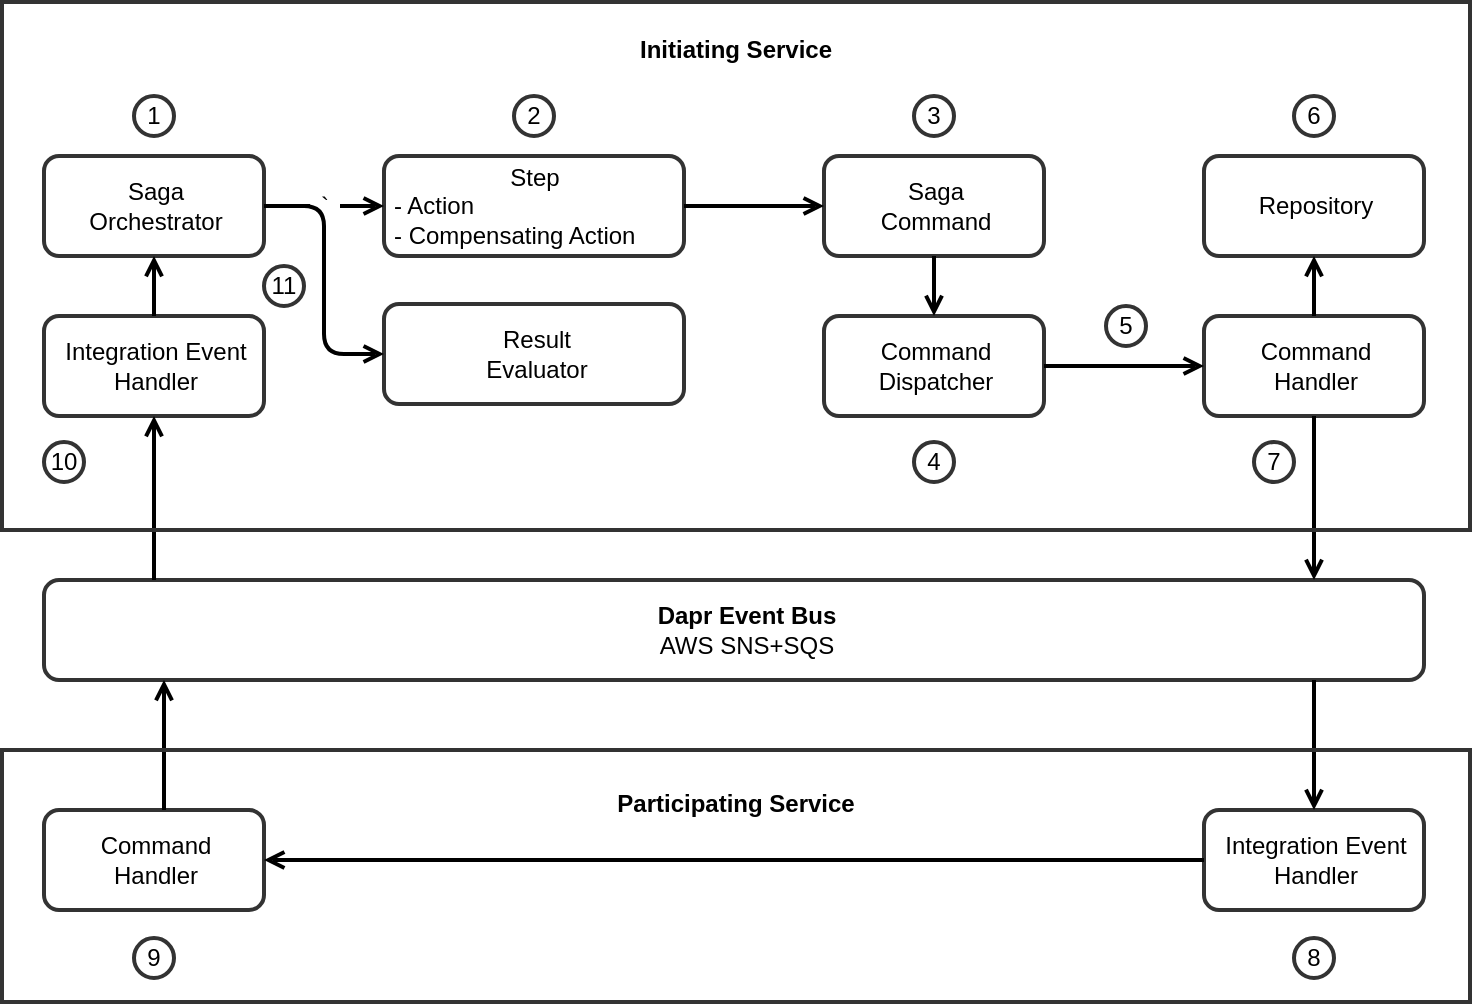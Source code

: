 <mxfile version="17.1.3" type="device"><diagram id="RWl-yCsLiWgixBgd_GCL" name="Page-1"><mxGraphModel dx="1022" dy="629" grid="1" gridSize="10" guides="1" tooltips="1" connect="1" arrows="1" fold="1" page="1" pageScale="1" pageWidth="850" pageHeight="1100" math="0" shadow="0"><root><mxCell id="0"/><mxCell id="1" parent="0"/><mxCell id="5MTjhZCluSw5NGJzQ-4o-1" value="&lt;div style='width: 731.0px;height:auto;word-break: break-word;'&gt;&lt;div align=&quot;center&quot;&gt;&lt;span style=&quot;font-size:12px;font-family:Arial;font-weight:bold; line-height: 0;&quot;&gt;&lt;span style=&quot; line-height: normal;&quot;&gt;Participating Service&lt;/span&gt;&lt;/span&gt;&lt;/div&gt;&lt;/div&gt;" style="text;html=1;nl2Br=0;html=1;nl2Br=0;verticalAlign=middle;align=center;spacingLeft=0.0;spacingRight=0;whiteSpace=wrap;gliffyId=76;" vertex="1" parent="1"><mxGeometry x="44" y="405" width="734" height="14" as="geometry"/></mxCell><mxCell id="5MTjhZCluSw5NGJzQ-4o-2" value="&lt;div style='width: 102.6px;height:auto;word-break: break-word;'&gt;&lt;div align=&quot;center&quot;&gt;&lt;span style=&quot;font-size:12px;text-decoration:none;font-family:Arial; line-height: 0;&quot;&gt;&lt;span style=&quot;text-decoration:none; line-height: normal;&quot;&gt;Saga&lt;/span&gt;&lt;/span&gt;&lt;/div&gt;&lt;div align=&quot;center&quot;&gt;&lt;span style=&quot;font-size:12px;text-decoration:none;font-family:Arial; line-height: 0;&quot;&gt;&lt;span style=&quot;text-decoration:none; line-height: normal;&quot;&gt;Orchestrator&lt;/span&gt;&lt;/span&gt;&lt;/div&gt;&lt;/div&gt;" style="shape=rect;rounded=1;arcSize=15;absoluteArcSize=1;shadow=0;strokeWidth=2;fillColor=#FFFFFF;strokeColor=#333333;opacity=100.0;html=1;nl2Br=0;verticalAlign=middle;align=center;spacingLeft=2.2;spacingRight=0;whiteSpace=wrap;gliffyId=2;" vertex="1" parent="1"><mxGeometry x="65" y="88" width="110" height="50" as="geometry"/></mxCell><mxCell id="5MTjhZCluSw5NGJzQ-4o-3" value="&lt;div style='width: 141.0px;height:auto;word-break: break-word;'&gt;&lt;div align=&quot;center&quot;&gt;&lt;span style=&quot;font-size:12px;text-decoration:none;font-family:Arial; line-height: 0;&quot;&gt;&lt;span style=&quot;text-decoration:none; line-height: normal;&quot;&gt;Step&lt;/span&gt;&lt;/span&gt;&lt;/div&gt;&lt;div align=&quot;left&quot;&gt;&lt;span style=&quot;font-size:12px;text-decoration:none;font-family:Arial; line-height: 0;&quot;&gt;&lt;span style=&quot;text-decoration:none; line-height: normal;&quot;&gt;- Action&lt;/span&gt;&lt;/span&gt;&lt;/div&gt;&lt;div align=&quot;left&quot;&gt;&lt;span style=&quot;font-size:12px;text-decoration:none;font-family:Arial; line-height: 0;&quot;&gt;&lt;span style=&quot;text-decoration:none; line-height: normal;&quot;&gt;- Compensating Action&lt;/span&gt;&lt;/span&gt;&lt;/div&gt;&lt;/div&gt;" style="shape=rect;rounded=1;arcSize=15;absoluteArcSize=1;shadow=0;strokeWidth=2;fillColor=#FFFFFF;strokeColor=#333333;opacity=100.0;html=1;nl2Br=0;verticalAlign=middle;align=left;spacingLeft=3.0;spacingRight=0;whiteSpace=wrap;gliffyId=4;" vertex="1" parent="1"><mxGeometry x="235" y="88" width="150" height="50" as="geometry"/></mxCell><mxCell id="5MTjhZCluSw5NGJzQ-4o-4" value="&lt;div style='width: 141.0px;height:auto;word-break: break-word;'&gt;&lt;div align=&quot;center&quot;&gt;&lt;span style=&quot;font-size:12px;text-decoration:none;font-family:Arial; line-height: 0;&quot;&gt;&lt;span style=&quot;text-decoration:none; line-height: normal;&quot;&gt;Result&lt;/span&gt;&lt;/span&gt;&lt;/div&gt;&lt;div align=&quot;center&quot;&gt;&lt;span style=&quot;font-size:12px;text-decoration:none;font-family:Arial; line-height: 0;&quot;&gt;&lt;span style=&quot;text-decoration:none; line-height: normal;&quot;&gt;Evaluator&lt;/span&gt;&lt;/span&gt;&lt;/div&gt;&lt;/div&gt;" style="shape=rect;rounded=1;arcSize=15;absoluteArcSize=1;shadow=0;strokeWidth=2;fillColor=#FFFFFF;strokeColor=#333333;opacity=100.0;html=1;nl2Br=0;verticalAlign=middle;align=center;spacingLeft=3.0;spacingRight=0;whiteSpace=wrap;gliffyId=6;" vertex="1" parent="1"><mxGeometry x="235" y="162" width="150" height="50" as="geometry"/></mxCell><mxCell id="5MTjhZCluSw5NGJzQ-4o-5" value="&lt;div style='width: 102.6px;height:auto;word-break: break-word;'&gt;&lt;div align=&quot;center&quot;&gt;&lt;span style=&quot;font-size:12px;text-decoration:none;font-family:Arial; line-height: 0;&quot;&gt;&lt;span style=&quot;text-decoration:none; line-height: normal;&quot;&gt;Saga&lt;/span&gt;&lt;/span&gt;&lt;/div&gt;&lt;div align=&quot;center&quot;&gt;&lt;span style=&quot;font-size:12px;text-decoration:none;font-family:Arial; line-height: 0;&quot;&gt;&lt;span style=&quot;text-decoration:none; line-height: normal;&quot;&gt;Command&lt;/span&gt;&lt;/span&gt;&lt;/div&gt;&lt;/div&gt;" style="shape=rect;rounded=1;arcSize=15;absoluteArcSize=1;shadow=0;strokeWidth=2;fillColor=#FFFFFF;strokeColor=#333333;opacity=100.0;html=1;nl2Br=0;verticalAlign=middle;align=center;spacingLeft=2.2;spacingRight=0;whiteSpace=wrap;gliffyId=8;" vertex="1" parent="1"><mxGeometry x="455" y="88" width="110" height="50" as="geometry"/></mxCell><mxCell id="5MTjhZCluSw5NGJzQ-4o-6" value="&lt;div style='width: 102.6px;height:auto;word-break: break-word;'&gt;&lt;div align=&quot;center&quot;&gt;&lt;span style=&quot;font-size:12px;text-decoration:none;font-family:Arial; line-height: 0;&quot;&gt;&lt;span style=&quot;text-decoration:none; line-height: normal;&quot;&gt;Command&lt;/span&gt;&lt;/span&gt;&lt;/div&gt;&lt;div align=&quot;center&quot;&gt;&lt;span style=&quot;font-size:12px;text-decoration:none;font-family:Arial; line-height: 0;&quot;&gt;&lt;span style=&quot;text-decoration:none; line-height: normal;&quot;&gt;Dispatcher&lt;/span&gt;&lt;/span&gt;&lt;/div&gt;&lt;/div&gt;" style="shape=rect;rounded=1;arcSize=15;absoluteArcSize=1;shadow=0;strokeWidth=2;fillColor=#FFFFFF;strokeColor=#333333;opacity=100.0;html=1;nl2Br=0;verticalAlign=middle;align=center;spacingLeft=2.2;spacingRight=0;whiteSpace=wrap;gliffyId=10;" vertex="1" parent="1"><mxGeometry x="455" y="168" width="110" height="50" as="geometry"/></mxCell><mxCell id="5MTjhZCluSw5NGJzQ-4o-7" value="&lt;div style='width: 102.6px;height:auto;word-break: break-word;'&gt;&lt;div align=&quot;center&quot;&gt;&lt;span style=&quot;font-size:12px;font-family:Arial; line-height: normal;&quot;&gt;Repository&lt;span style=&quot;text-decoration:none; line-height: normal;&quot;&gt;&lt;br /&gt;&lt;/span&gt;&lt;/span&gt;&lt;/div&gt;&lt;/div&gt;" style="shape=rect;rounded=1;arcSize=15;absoluteArcSize=1;shadow=0;strokeWidth=2;fillColor=#FFFFFF;strokeColor=#333333;opacity=100.0;html=1;nl2Br=0;verticalAlign=middle;align=center;spacingLeft=2.2;spacingRight=0;whiteSpace=wrap;gliffyId=12;" vertex="1" parent="1"><mxGeometry x="645" y="88" width="110" height="50" as="geometry"/></mxCell><mxCell id="5MTjhZCluSw5NGJzQ-4o-8" value="&lt;div style='width: 102.6px;height:auto;word-break: break-word;'&gt;&lt;div align=&quot;center&quot;&gt;&lt;span style=&quot;font-size:12px;text-decoration:none;font-family:Arial; line-height: 0;&quot;&gt;&lt;span style=&quot;text-decoration:none; line-height: normal;&quot;&gt;Command&lt;/span&gt;&lt;/span&gt;&lt;/div&gt;&lt;div align=&quot;center&quot;&gt;&lt;span style=&quot;font-size:12px;text-decoration:none;font-family:Arial; line-height: 0;&quot;&gt;&lt;span style=&quot;text-decoration:none; line-height: normal;&quot;&gt;Handler&lt;/span&gt;&lt;/span&gt;&lt;/div&gt;&lt;/div&gt;" style="shape=rect;rounded=1;arcSize=15;absoluteArcSize=1;shadow=0;strokeWidth=2;fillColor=#FFFFFF;strokeColor=#333333;opacity=100.0;html=1;nl2Br=0;verticalAlign=middle;align=center;spacingLeft=2.2;spacingRight=0;whiteSpace=wrap;gliffyId=14;" vertex="1" parent="1"><mxGeometry x="645" y="168" width="110" height="50" as="geometry"/></mxCell><mxCell id="5MTjhZCluSw5NGJzQ-4o-9" value="&lt;div style='width: 102.6px;height:auto;word-break: break-word;'&gt;&lt;div align=&quot;center&quot;&gt;&lt;span style=&quot;font-size:12px;text-decoration:none;font-family:Arial; line-height: 0;&quot;&gt;&lt;span style=&quot;text-decoration:none; line-height: normal;&quot;&gt;Integration Event&lt;/span&gt;&lt;/span&gt;&lt;/div&gt;&lt;div align=&quot;center&quot;&gt;&lt;span style=&quot;font-size:12px;text-decoration:none;font-family:Arial; line-height: 0;&quot;&gt;&lt;span style=&quot;text-decoration:none; line-height: normal;&quot;&gt;Handler&lt;/span&gt;&lt;/span&gt;&lt;/div&gt;&lt;/div&gt;" style="shape=rect;rounded=1;arcSize=15;absoluteArcSize=1;shadow=0;strokeWidth=2;fillColor=#FFFFFF;strokeColor=#333333;opacity=100.0;html=1;nl2Br=0;verticalAlign=middle;align=center;spacingLeft=2.2;spacingRight=0;whiteSpace=wrap;gliffyId=16;" vertex="1" parent="1"><mxGeometry x="65" y="168" width="110" height="50" as="geometry"/></mxCell><mxCell id="5MTjhZCluSw5NGJzQ-4o-10" value="&lt;div style='width: 659.4px;height:auto;word-break: break-word;'&gt;&lt;div align=&quot;center&quot;&gt;&lt;span style=&quot;font-size:12px;font-family:Arial;font-weight:bold; line-height: normal;&quot;&gt;Dapr Event Bus&lt;/span&gt;&lt;/div&gt;&lt;div align=&quot;center&quot;&gt;&lt;span style=&quot;font-size:12px;font-family:Arial; line-height: normal;&quot;&gt;AWS SNS&amp;#43;SQS&lt;span style=&quot;text-decoration:none; line-height: normal;&quot;&gt;&lt;br /&gt;&lt;/span&gt;&lt;/span&gt;&lt;/div&gt;&lt;/div&gt;" style="shape=rect;rounded=1;arcSize=15;absoluteArcSize=1;shadow=0;strokeWidth=2;fillColor=#FFFFFF;strokeColor=#333333;opacity=100.0;html=1;nl2Br=0;verticalAlign=middle;align=center;spacingLeft=13.8;spacingRight=0;whiteSpace=wrap;gliffyId=18;" vertex="1" parent="1"><mxGeometry x="65" y="300" width="690" height="50" as="geometry"/></mxCell><mxCell id="5MTjhZCluSw5NGJzQ-4o-11" value="&lt;div style='width: 102.6px;height:auto;word-break: break-word;'&gt;&lt;div align=&quot;center&quot;&gt;&lt;span style=&quot;font-size:12px;text-decoration:none;font-family:Arial; line-height: 0;&quot;&gt;&lt;span style=&quot;text-decoration:none; line-height: normal;&quot;&gt;Integration Event&lt;/span&gt;&lt;/span&gt;&lt;/div&gt;&lt;div align=&quot;center&quot;&gt;&lt;span style=&quot;font-size:12px;text-decoration:none;font-family:Arial; line-height: 0;&quot;&gt;&lt;span style=&quot;text-decoration:none; line-height: normal;&quot;&gt;Handler&lt;/span&gt;&lt;/span&gt;&lt;/div&gt;&lt;/div&gt;" style="shape=rect;rounded=1;arcSize=15;absoluteArcSize=1;shadow=0;strokeWidth=2;fillColor=#FFFFFF;strokeColor=#333333;opacity=100.0;html=1;nl2Br=0;verticalAlign=middle;align=center;spacingLeft=2.2;spacingRight=0;whiteSpace=wrap;gliffyId=20;" vertex="1" parent="1"><mxGeometry x="645" y="415" width="110" height="50" as="geometry"/></mxCell><mxCell id="5MTjhZCluSw5NGJzQ-4o-12" value="&lt;div style='width: 102.6px;height:auto;word-break: break-word;'&gt;&lt;div align=&quot;center&quot;&gt;&lt;span style=&quot;font-size:12px;text-decoration:none;font-family:Arial; line-height: 0;&quot;&gt;&lt;span style=&quot;text-decoration:none; line-height: normal;&quot;&gt;Command&lt;/span&gt;&lt;/span&gt;&lt;/div&gt;&lt;div align=&quot;center&quot;&gt;&lt;span style=&quot;font-size:12px;text-decoration:none;font-family:Arial; line-height: 0;&quot;&gt;&lt;span style=&quot;text-decoration:none; line-height: normal;&quot;&gt;Handler&lt;/span&gt;&lt;/span&gt;&lt;/div&gt;&lt;/div&gt;" style="shape=rect;rounded=1;arcSize=15;absoluteArcSize=1;shadow=0;strokeWidth=2;fillColor=#FFFFFF;strokeColor=#333333;opacity=100.0;html=1;nl2Br=0;verticalAlign=middle;align=center;spacingLeft=2.2;spacingRight=0;whiteSpace=wrap;gliffyId=24;" vertex="1" parent="1"><mxGeometry x="65" y="415" width="110" height="50" as="geometry"/></mxCell><mxCell id="5MTjhZCluSw5NGJzQ-4o-13" style="shape=filledEdge;strokeWidth=2;strokeColor=#000000;fillColor=none;startArrow=none;startFill=0;startSize=6;endArrow=open;endFill=0;endSize=6;rounded=1;html=1;nl2Br=0;gliffyId=26;edgeStyle=orthogonalEdgeStyle;" edge="1" parent="1" source="5MTjhZCluSw5NGJzQ-4o-2" target="5MTjhZCluSw5NGJzQ-4o-3"><mxGeometry width="59" height="1" relative="1" as="geometry"><Array as="points"><mxPoint x="175" y="113"/><mxPoint x="195" y="113"/><mxPoint x="215" y="113"/><mxPoint x="235" y="113"/></Array></mxGeometry></mxCell><mxCell id="5MTjhZCluSw5NGJzQ-4o-14" value="&lt;div style='width: 15.0px;height:auto;word-break: break-word;'&gt;&lt;div align=&quot;center&quot;&gt;&lt;span style=&quot;font-size:12px;font-family:Arial; line-height: normal;&quot;&gt;&amp;#96;&lt;/span&gt;&lt;/div&gt;&lt;/div&gt;" style="text;html=1;nl2Br=0;labelBackgroundColor=#FFFFFF;html=1;nl2Br=0;verticalAlign=middle;align=center;spacingLeft=0.0;spacingRight=0;gliffyId=27;" vertex="1" parent="5MTjhZCluSw5NGJzQ-4o-13"><mxGeometry relative="1" as="geometry"><mxPoint as="offset"/></mxGeometry></mxCell><mxCell id="5MTjhZCluSw5NGJzQ-4o-15" style="shape=filledEdge;strokeWidth=2;strokeColor=#000000;fillColor=none;startArrow=none;startFill=0;startSize=6;endArrow=open;endFill=0;endSize=6;rounded=1;gliffyId=29;edgeStyle=orthogonalEdgeStyle;" edge="1" parent="1" source="5MTjhZCluSw5NGJzQ-4o-3" target="5MTjhZCluSw5NGJzQ-4o-5"><mxGeometry width="68" height="6" relative="1" as="geometry"><Array as="points"><mxPoint x="385" y="113"/><mxPoint x="408.333" y="113"/><mxPoint x="431.667" y="113"/><mxPoint x="455" y="113"/></Array></mxGeometry></mxCell><mxCell id="5MTjhZCluSw5NGJzQ-4o-16" style="shape=filledEdge;strokeWidth=2;strokeColor=#000000;fillColor=none;startArrow=none;startFill=0;startSize=6;endArrow=open;endFill=0;endSize=6;rounded=1;gliffyId=31;edgeStyle=orthogonalEdgeStyle;" edge="1" parent="1" source="5MTjhZCluSw5NGJzQ-4o-5" target="5MTjhZCluSw5NGJzQ-4o-6"><mxGeometry width="1" height="30" relative="1" as="geometry"><Array as="points"><mxPoint x="510" y="138"/><mxPoint x="510" y="148"/><mxPoint x="510" y="158"/><mxPoint x="510" y="168"/></Array></mxGeometry></mxCell><mxCell id="5MTjhZCluSw5NGJzQ-4o-17" style="shape=filledEdge;strokeWidth=2;strokeColor=#000000;fillColor=none;startArrow=none;startFill=0;startSize=6;endArrow=open;endFill=0;endSize=6;rounded=1;gliffyId=32;edgeStyle=orthogonalEdgeStyle;" edge="1" parent="1" source="5MTjhZCluSw5NGJzQ-4o-6" target="5MTjhZCluSw5NGJzQ-4o-8"><mxGeometry width="80" height="1" relative="1" as="geometry"><Array as="points"><mxPoint x="565" y="193"/><mxPoint x="591.667" y="193"/><mxPoint x="618.333" y="193"/><mxPoint x="645" y="193"/></Array></mxGeometry></mxCell><mxCell id="5MTjhZCluSw5NGJzQ-4o-18" style="shape=filledEdge;strokeWidth=2;strokeColor=#000000;fillColor=none;startArrow=none;startFill=0;startSize=6;endArrow=open;endFill=0;endSize=6;rounded=1;gliffyId=33;edgeStyle=orthogonalEdgeStyle;" edge="1" parent="1" source="5MTjhZCluSw5NGJzQ-4o-8" target="5MTjhZCluSw5NGJzQ-4o-7"><mxGeometry width="5" height="26" relative="1" as="geometry"><Array as="points"><mxPoint x="700" y="168"/><mxPoint x="700" y="158"/><mxPoint x="700" y="148"/><mxPoint x="700" y="138"/></Array></mxGeometry></mxCell><mxCell id="5MTjhZCluSw5NGJzQ-4o-19" style="shape=filledEdge;strokeWidth=2;strokeColor=#000000;fillColor=none;startArrow=none;startFill=0;startSize=6;endArrow=open;endFill=0;endSize=6;rounded=1;gliffyId=34;edgeStyle=orthogonalEdgeStyle;" edge="1" parent="1" source="5MTjhZCluSw5NGJzQ-4o-8" target="5MTjhZCluSw5NGJzQ-4o-10"><mxGeometry width="6" height="46" relative="1" as="geometry"><Array as="points"><mxPoint x="700" y="218"/><mxPoint x="700" y="245.352"/><mxPoint x="700" y="272.703"/><mxPoint x="700" y="300.055"/></Array></mxGeometry></mxCell><mxCell id="5MTjhZCluSw5NGJzQ-4o-20" style="shape=filledEdge;strokeWidth=2;strokeColor=#000000;fillColor=none;startArrow=none;startFill=0;startSize=6;endArrow=open;endFill=0;endSize=6;rounded=1;gliffyId=36;edgeStyle=orthogonalEdgeStyle;" edge="1" parent="1" source="5MTjhZCluSw5NGJzQ-4o-2" target="5MTjhZCluSw5NGJzQ-4o-4"><mxGeometry width="63" height="77" relative="1" as="geometry"><Array as="points"><mxPoint x="175" y="113"/><mxPoint x="205" y="113"/><mxPoint x="205" y="187"/><mxPoint x="235" y="187"/></Array></mxGeometry></mxCell><mxCell id="5MTjhZCluSw5NGJzQ-4o-21" style="shape=filledEdge;strokeWidth=2;strokeColor=#000000;fillColor=none;startArrow=none;startFill=0;startSize=6;endArrow=open;endFill=0;endSize=6;rounded=1;gliffyId=37;edgeStyle=orthogonalEdgeStyle;" edge="1" parent="1" source="5MTjhZCluSw5NGJzQ-4o-9" target="5MTjhZCluSw5NGJzQ-4o-2"><mxGeometry width="3" height="32" relative="1" as="geometry"><Array as="points"><mxPoint x="120" y="168"/><mxPoint x="120" y="158"/><mxPoint x="120" y="148"/><mxPoint x="120" y="138"/></Array></mxGeometry></mxCell><mxCell id="5MTjhZCluSw5NGJzQ-4o-22" style="shape=filledEdge;strokeWidth=2;strokeColor=#000000;fillColor=none;startArrow=none;startFill=0;startSize=6;endArrow=open;endFill=0;endSize=6;rounded=1;gliffyId=38;edgeStyle=orthogonalEdgeStyle;" edge="1" parent="1" source="5MTjhZCluSw5NGJzQ-4o-10" target="5MTjhZCluSw5NGJzQ-4o-9"><mxGeometry width="3" height="39" relative="1" as="geometry"><Array as="points"><mxPoint x="120" y="300"/><mxPoint x="120" y="272.667"/><mxPoint x="120" y="245.333"/><mxPoint x="120" y="218"/></Array></mxGeometry></mxCell><mxCell id="5MTjhZCluSw5NGJzQ-4o-23" style="shape=filledEdge;strokeWidth=2;strokeColor=#000000;fillColor=none;startArrow=none;startFill=0;startSize=6;endArrow=open;endFill=0;endSize=6;rounded=1;gliffyId=39;edgeStyle=orthogonalEdgeStyle;" edge="1" parent="1" source="5MTjhZCluSw5NGJzQ-4o-10" target="5MTjhZCluSw5NGJzQ-4o-11"><mxGeometry width="1" height="43" relative="1" as="geometry"><Array as="points"><mxPoint x="700" y="350"/><mxPoint x="700" y="371.667"/><mxPoint x="700" y="393.333"/><mxPoint x="700" y="415"/></Array></mxGeometry></mxCell><mxCell id="5MTjhZCluSw5NGJzQ-4o-24" style="shape=filledEdge;strokeWidth=2;strokeColor=#000000;fillColor=none;startArrow=none;startFill=0;startSize=6;endArrow=open;endFill=0;endSize=6;rounded=1;gliffyId=40;edgeStyle=orthogonalEdgeStyle;" edge="1" parent="1" source="5MTjhZCluSw5NGJzQ-4o-11" target="5MTjhZCluSw5NGJzQ-4o-12"><mxGeometry width="154" height="4" relative="1" as="geometry"><Array as="points"><mxPoint x="645" y="440"/><mxPoint x="488.333" y="440"/><mxPoint x="331.667" y="440"/><mxPoint x="175" y="440"/></Array></mxGeometry></mxCell><mxCell id="5MTjhZCluSw5NGJzQ-4o-25" style="shape=filledEdge;strokeWidth=2;strokeColor=#000000;fillColor=none;startArrow=none;startFill=0;startSize=6;endArrow=open;endFill=0;endSize=6;rounded=1;gliffyId=44;edgeStyle=orthogonalEdgeStyle;" edge="1" parent="1" source="5MTjhZCluSw5NGJzQ-4o-12" target="5MTjhZCluSw5NGJzQ-4o-10"><mxGeometry width="7" height="34" relative="1" as="geometry"><Array as="points"><mxPoint x="125" y="415.192"/><mxPoint x="125" y="393.461"/><mxPoint x="125" y="371.731"/><mxPoint x="125" y="350"/></Array></mxGeometry></mxCell><mxCell id="5MTjhZCluSw5NGJzQ-4o-26" value="&lt;div style='width: 16.111px;height:auto;word-break: break-word;'&gt;&lt;div align=&quot;center&quot;&gt;&lt;span style=&quot;font-size:12px;text-decoration:none;font-family:Arial; line-height: 0;&quot;&gt;&lt;span style=&quot;text-decoration:none; line-height: normal;&quot;&gt;1&lt;/span&gt;&lt;/span&gt;&lt;/div&gt;&lt;/div&gt;" style="shape=ellipse;perimeter=ellipsePerimeter;shadow=0;strokeWidth=2;fillColor=#FFFFFF;strokeColor=#333333;opacity=100.0;html=1;nl2Br=0;verticalAlign=middle;align=center;spacingLeft=0.444;spacingRight=0;whiteSpace=wrap;gliffyId=47;" vertex="1" parent="1"><mxGeometry x="110" y="58" width="20" height="20" as="geometry"/></mxCell><mxCell id="5MTjhZCluSw5NGJzQ-4o-27" value="&lt;div style='width: 16.111px;height:auto;word-break: break-word;'&gt;&lt;div align=&quot;center&quot;&gt;&lt;span style=&quot;font-size:12px;text-decoration:none;font-family:Arial; line-height: 0;&quot;&gt;&lt;span style=&quot;text-decoration:none; line-height: normal;&quot;&gt;2&lt;/span&gt;&lt;/span&gt;&lt;/div&gt;&lt;/div&gt;" style="shape=ellipse;perimeter=ellipsePerimeter;shadow=0;strokeWidth=2;fillColor=#FFFFFF;strokeColor=#333333;opacity=100.0;html=1;nl2Br=0;verticalAlign=middle;align=center;spacingLeft=0.444;spacingRight=0;whiteSpace=wrap;gliffyId=49;" vertex="1" parent="1"><mxGeometry x="300" y="58" width="20" height="20" as="geometry"/></mxCell><mxCell id="5MTjhZCluSw5NGJzQ-4o-28" value="&lt;div style='width: 16.111px;height:auto;word-break: break-word;'&gt;&lt;div align=&quot;center&quot;&gt;&lt;span style=&quot;font-size:12px;text-decoration:none;font-family:Arial; line-height: 0;&quot;&gt;&lt;span style=&quot;text-decoration:none; line-height: normal;&quot;&gt;3&lt;/span&gt;&lt;/span&gt;&lt;/div&gt;&lt;/div&gt;" style="shape=ellipse;perimeter=ellipsePerimeter;shadow=0;strokeWidth=2;fillColor=#FFFFFF;strokeColor=#333333;opacity=100.0;html=1;nl2Br=0;verticalAlign=middle;align=center;spacingLeft=0.444;spacingRight=0;whiteSpace=wrap;gliffyId=51;" vertex="1" parent="1"><mxGeometry x="500" y="58" width="20" height="20" as="geometry"/></mxCell><mxCell id="5MTjhZCluSw5NGJzQ-4o-29" value="&lt;div style='width: 16.111px;height:auto;word-break: break-word;'&gt;&lt;div align=&quot;center&quot;&gt;&lt;span style=&quot;font-size:12px;text-decoration:none;font-family:Arial; line-height: 0;&quot;&gt;&lt;span style=&quot;text-decoration:none; line-height: normal;&quot;&gt;4&lt;/span&gt;&lt;/span&gt;&lt;/div&gt;&lt;/div&gt;" style="shape=ellipse;perimeter=ellipsePerimeter;shadow=0;strokeWidth=2;fillColor=#FFFFFF;strokeColor=#333333;opacity=100.0;html=1;nl2Br=0;verticalAlign=middle;align=center;spacingLeft=0.444;spacingRight=0;whiteSpace=wrap;gliffyId=53;" vertex="1" parent="1"><mxGeometry x="500" y="231" width="20" height="20" as="geometry"/></mxCell><mxCell id="5MTjhZCluSw5NGJzQ-4o-30" value="&lt;div style='width: 16.111px;height:auto;word-break: break-word;'&gt;&lt;div align=&quot;center&quot;&gt;&lt;span style=&quot;font-size:12px;text-decoration:none;font-family:Arial; line-height: 0;&quot;&gt;&lt;span style=&quot;text-decoration:none; line-height: normal;&quot;&gt;5&lt;/span&gt;&lt;/span&gt;&lt;/div&gt;&lt;/div&gt;" style="shape=ellipse;perimeter=ellipsePerimeter;shadow=0;strokeWidth=2;fillColor=#FFFFFF;strokeColor=#333333;opacity=100.0;html=1;nl2Br=0;verticalAlign=middle;align=center;spacingLeft=0.444;spacingRight=0;whiteSpace=wrap;gliffyId=55;" vertex="1" parent="1"><mxGeometry x="596" y="163" width="20" height="20" as="geometry"/></mxCell><mxCell id="5MTjhZCluSw5NGJzQ-4o-31" value="&lt;div style='width: 16.111px;height:auto;word-break: break-word;'&gt;&lt;div align=&quot;center&quot;&gt;&lt;span style=&quot;font-size:12px;text-decoration:none;font-family:Arial; line-height: 0;&quot;&gt;&lt;span style=&quot;text-decoration:none; line-height: normal;&quot;&gt;6&lt;/span&gt;&lt;/span&gt;&lt;/div&gt;&lt;/div&gt;" style="shape=ellipse;perimeter=ellipsePerimeter;shadow=0;strokeWidth=2;fillColor=#FFFFFF;strokeColor=#333333;opacity=100.0;html=1;nl2Br=0;verticalAlign=middle;align=center;spacingLeft=0.444;spacingRight=0;whiteSpace=wrap;gliffyId=57;" vertex="1" parent="1"><mxGeometry x="690" y="58" width="20" height="20" as="geometry"/></mxCell><mxCell id="5MTjhZCluSw5NGJzQ-4o-32" value="&lt;div style='width: 16.111px;height:auto;word-break: break-word;'&gt;&lt;div align=&quot;center&quot;&gt;&lt;span style=&quot;font-size:12px;text-decoration:none;font-family:Arial; line-height: 0;&quot;&gt;&lt;span style=&quot;text-decoration:none; line-height: normal;&quot;&gt;7&lt;/span&gt;&lt;/span&gt;&lt;/div&gt;&lt;/div&gt;" style="shape=ellipse;perimeter=ellipsePerimeter;shadow=0;strokeWidth=2;fillColor=#FFFFFF;strokeColor=#333333;opacity=100.0;html=1;nl2Br=0;verticalAlign=middle;align=center;spacingLeft=0.444;spacingRight=0;whiteSpace=wrap;gliffyId=61;" vertex="1" parent="1"><mxGeometry x="670" y="231" width="20" height="20" as="geometry"/></mxCell><mxCell id="5MTjhZCluSw5NGJzQ-4o-33" value="&lt;div style='width: 16.111px;height:auto;word-break: break-word;'&gt;&lt;div align=&quot;center&quot;&gt;&lt;span style=&quot;font-size:12px;text-decoration:none;font-family:Arial; line-height: 0;&quot;&gt;&lt;span style=&quot;text-decoration:none; line-height: normal;&quot;&gt;8&lt;/span&gt;&lt;/span&gt;&lt;/div&gt;&lt;/div&gt;" style="shape=ellipse;perimeter=ellipsePerimeter;shadow=0;strokeWidth=2;fillColor=#FFFFFF;strokeColor=#333333;opacity=100.0;html=1;nl2Br=0;verticalAlign=middle;align=center;spacingLeft=0.444;spacingRight=0;whiteSpace=wrap;gliffyId=63;" vertex="1" parent="1"><mxGeometry x="690" y="479" width="20" height="20" as="geometry"/></mxCell><mxCell id="5MTjhZCluSw5NGJzQ-4o-34" value="&lt;div style='width: 16.111px;height:auto;word-break: break-word;'&gt;&lt;div align=&quot;center&quot;&gt;&lt;span style=&quot;font-size:12px;text-decoration:none;font-family:Arial; line-height: 0;&quot;&gt;&lt;span style=&quot;text-decoration:none; line-height: normal;&quot;&gt;9&lt;/span&gt;&lt;/span&gt;&lt;/div&gt;&lt;/div&gt;" style="shape=ellipse;perimeter=ellipsePerimeter;shadow=0;strokeWidth=2;fillColor=#FFFFFF;strokeColor=#333333;opacity=100.0;html=1;nl2Br=0;verticalAlign=middle;align=center;spacingLeft=0.444;spacingRight=0;whiteSpace=wrap;gliffyId=67;" vertex="1" parent="1"><mxGeometry x="110" y="479" width="20" height="20" as="geometry"/></mxCell><mxCell id="5MTjhZCluSw5NGJzQ-4o-35" value="&lt;div style='width: 16.111px;height:auto;word-break: break-word;'&gt;&lt;div align=&quot;center&quot;&gt;&lt;span style=&quot;font-size:12px;text-decoration:none;font-family:Arial; line-height: 0;&quot;&gt;&lt;span style=&quot;text-decoration:none; line-height: normal;&quot;&gt;10&lt;/span&gt;&lt;/span&gt;&lt;/div&gt;&lt;/div&gt;" style="shape=ellipse;perimeter=ellipsePerimeter;shadow=0;strokeWidth=2;fillColor=#FFFFFF;strokeColor=#333333;opacity=100.0;html=1;nl2Br=0;verticalAlign=middle;align=center;spacingLeft=0.444;spacingRight=0;whiteSpace=wrap;gliffyId=69;" vertex="1" parent="1"><mxGeometry x="65" y="231" width="20" height="20" as="geometry"/></mxCell><mxCell id="5MTjhZCluSw5NGJzQ-4o-36" value="&lt;div style='width: 16.111px;height:auto;word-break: break-word;'&gt;&lt;div align=&quot;center&quot;&gt;&lt;span style=&quot;font-size:12px;text-decoration:none;font-family:Arial; line-height: 0;&quot;&gt;&lt;span style=&quot;text-decoration:none; line-height: normal;&quot;&gt;11&lt;/span&gt;&lt;/span&gt;&lt;/div&gt;&lt;/div&gt;" style="shape=ellipse;perimeter=ellipsePerimeter;shadow=0;strokeWidth=2;fillColor=#FFFFFF;strokeColor=#333333;opacity=100.0;html=1;nl2Br=0;verticalAlign=middle;align=center;spacingLeft=0.444;spacingRight=0;whiteSpace=wrap;gliffyId=71;" vertex="1" parent="1"><mxGeometry x="175" y="143" width="20" height="20" as="geometry"/></mxCell><mxCell id="5MTjhZCluSw5NGJzQ-4o-37" style="shape=rect;shadow=0;strokeWidth=2;fillColor=none;pointerEvents=0;strokeColor=#333333;opacity=100.0;gliffyId=74;" vertex="1" parent="1"><mxGeometry x="44" y="385" width="734" height="126" as="geometry"/></mxCell><mxCell id="5MTjhZCluSw5NGJzQ-4o-38" style="shape=rect;shadow=0;strokeWidth=2;fillColor=none;pointerEvents=0;strokeColor=#333333;opacity=100.0;gliffyId=80;" vertex="1" parent="1"><mxGeometry x="44" y="11" width="734" height="264" as="geometry"/></mxCell><mxCell id="5MTjhZCluSw5NGJzQ-4o-39" value="&lt;div style='width: 731.0px;height:auto;word-break: break-word;'&gt;&lt;div align=&quot;center&quot;&gt;&lt;span style=&quot;font-size:12px;font-family:Arial;font-weight:bold; line-height: 0;&quot;&gt;&lt;span style=&quot; line-height: normal;&quot;&gt;Initiating Service&lt;/span&gt;&lt;/span&gt;&lt;/div&gt;&lt;/div&gt;" style="text;html=1;nl2Br=0;html=1;nl2Br=0;verticalAlign=middle;align=center;spacingLeft=0.0;spacingRight=0;whiteSpace=wrap;gliffyId=82;" vertex="1" parent="1"><mxGeometry x="44" y="27" width="734" height="15" as="geometry"/></mxCell></root></mxGraphModel></diagram></mxfile>